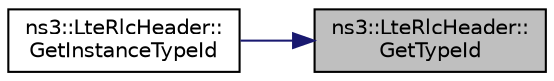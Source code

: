 digraph "ns3::LteRlcHeader::GetTypeId"
{
 // LATEX_PDF_SIZE
  edge [fontname="Helvetica",fontsize="10",labelfontname="Helvetica",labelfontsize="10"];
  node [fontname="Helvetica",fontsize="10",shape=record];
  rankdir="RL";
  Node1 [label="ns3::LteRlcHeader::\lGetTypeId",height=0.2,width=0.4,color="black", fillcolor="grey75", style="filled", fontcolor="black",tooltip="Get the type ID."];
  Node1 -> Node2 [dir="back",color="midnightblue",fontsize="10",style="solid",fontname="Helvetica"];
  Node2 [label="ns3::LteRlcHeader::\lGetInstanceTypeId",height=0.2,width=0.4,color="black", fillcolor="white", style="filled",URL="$classns3_1_1_lte_rlc_header.html#a45bbfad081c05b0c8fadb86e97a56cf3",tooltip="Get the most derived TypeId for this Object."];
}
